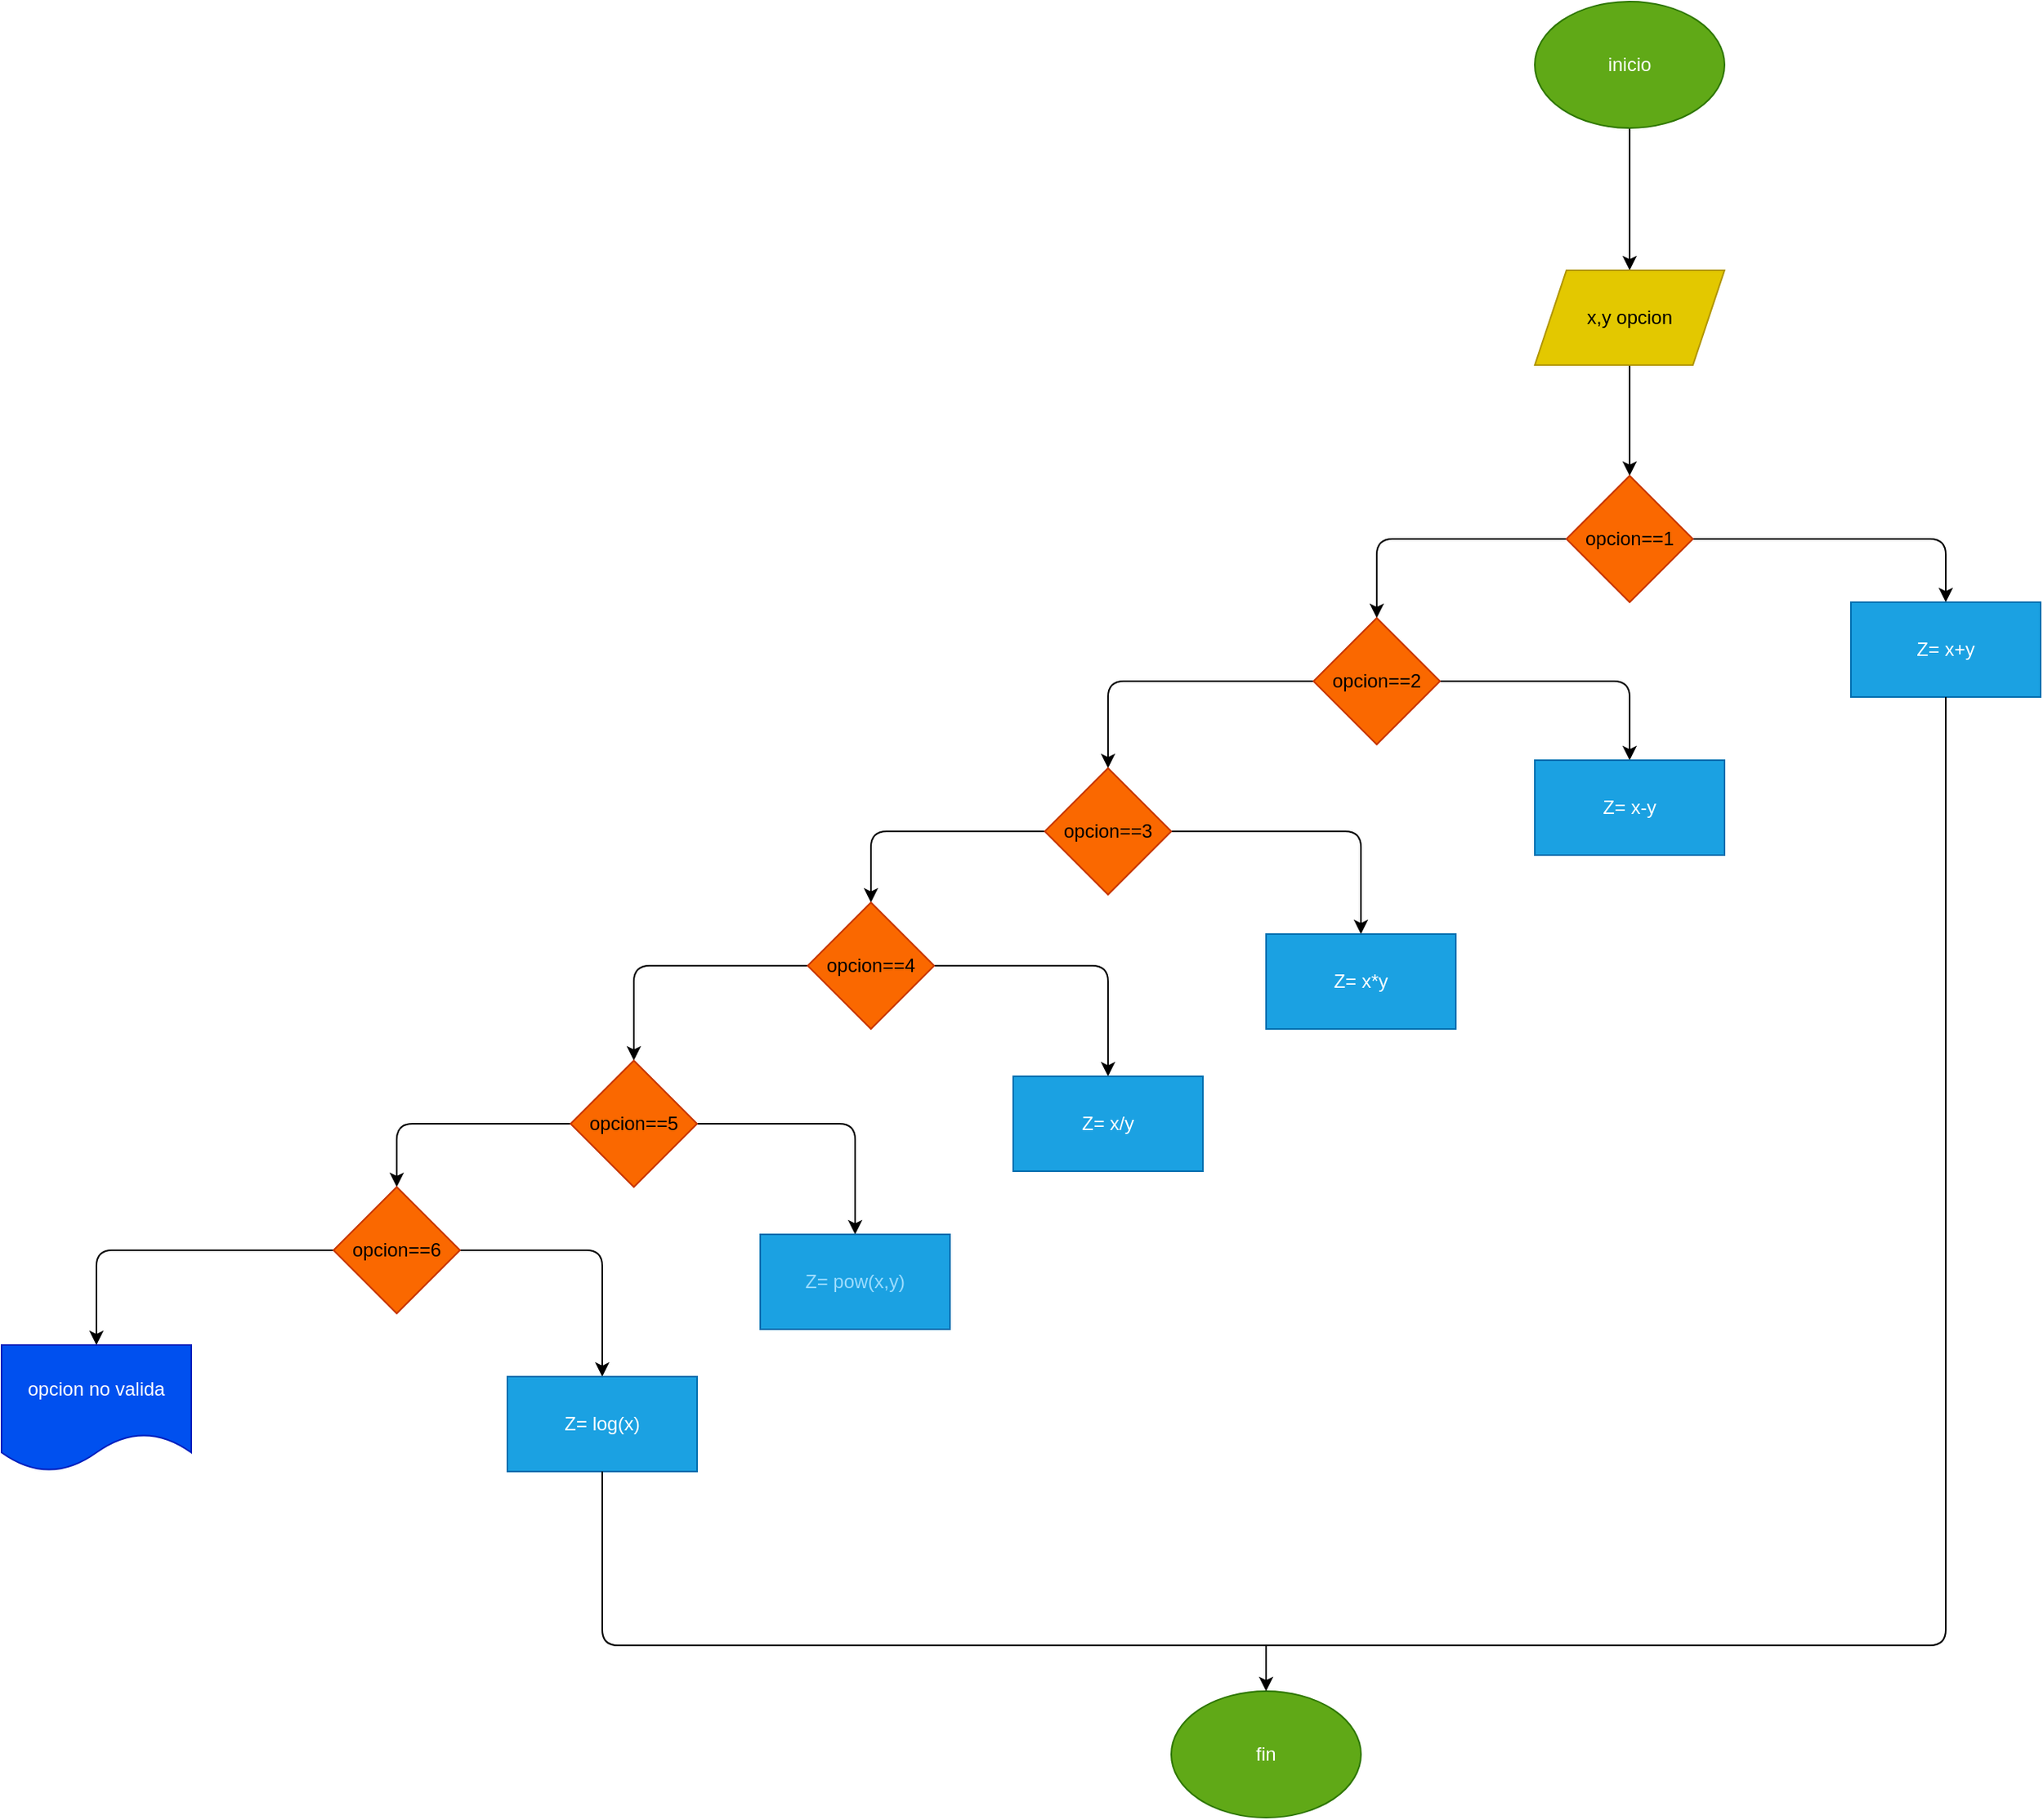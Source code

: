 <mxfile>
    <diagram id="W_CoitkL9l7rQ-i6Czl-" name="Página-1">
        <mxGraphModel dx="1838" dy="1217" grid="1" gridSize="10" guides="1" tooltips="1" connect="1" arrows="1" fold="1" page="1" pageScale="1" pageWidth="827" pageHeight="1169" math="0" shadow="0">
            <root>
                <mxCell id="0"/>
                <mxCell id="1" parent="0"/>
                <mxCell id="4" value="" style="edgeStyle=none;html=1;" parent="1" source="2" target="3" edge="1">
                    <mxGeometry relative="1" as="geometry"/>
                </mxCell>
                <mxCell id="2" value="inicio" style="ellipse;whiteSpace=wrap;html=1;fillColor=#60a917;fontColor=#ffffff;strokeColor=#2D7600;" parent="1" vertex="1">
                    <mxGeometry x="360" y="20" width="120" height="80" as="geometry"/>
                </mxCell>
                <mxCell id="6" value="" style="edgeStyle=none;html=1;" parent="1" source="3" target="5" edge="1">
                    <mxGeometry relative="1" as="geometry"/>
                </mxCell>
                <mxCell id="3" value="x,y opcion" style="shape=parallelogram;perimeter=parallelogramPerimeter;whiteSpace=wrap;html=1;fixedSize=1;fillColor=#e3c800;fontColor=#000000;strokeColor=#B09500;" parent="1" vertex="1">
                    <mxGeometry x="360" y="190" width="120" height="60" as="geometry"/>
                </mxCell>
                <mxCell id="8" value="" style="edgeStyle=none;html=1;" parent="1" source="5" target="7" edge="1">
                    <mxGeometry relative="1" as="geometry">
                        <Array as="points">
                            <mxPoint x="620" y="360"/>
                        </Array>
                    </mxGeometry>
                </mxCell>
                <mxCell id="10" value="" style="edgeStyle=none;html=1;" parent="1" source="5" target="9" edge="1">
                    <mxGeometry relative="1" as="geometry">
                        <Array as="points">
                            <mxPoint x="260" y="360"/>
                        </Array>
                    </mxGeometry>
                </mxCell>
                <mxCell id="5" value="opcion==1" style="rhombus;whiteSpace=wrap;html=1;fillColor=#fa6800;fontColor=#000000;strokeColor=#C73500;" parent="1" vertex="1">
                    <mxGeometry x="380" y="320" width="80" height="80" as="geometry"/>
                </mxCell>
                <mxCell id="7" value="Z= x+y" style="whiteSpace=wrap;html=1;fillColor=#1ba1e2;fontColor=#ffffff;strokeColor=#006EAF;" parent="1" vertex="1">
                    <mxGeometry x="560" y="400" width="120" height="60" as="geometry"/>
                </mxCell>
                <mxCell id="12" value="" style="edgeStyle=none;html=1;" parent="1" source="9" target="11" edge="1">
                    <mxGeometry relative="1" as="geometry">
                        <Array as="points">
                            <mxPoint x="420" y="450"/>
                        </Array>
                    </mxGeometry>
                </mxCell>
                <mxCell id="14" value="" style="edgeStyle=none;html=1;" parent="1" source="9" target="13" edge="1">
                    <mxGeometry relative="1" as="geometry">
                        <Array as="points">
                            <mxPoint x="90" y="450"/>
                        </Array>
                    </mxGeometry>
                </mxCell>
                <mxCell id="9" value="opcion==2" style="rhombus;whiteSpace=wrap;html=1;fillColor=#fa6800;fontColor=#000000;strokeColor=#C73500;" parent="1" vertex="1">
                    <mxGeometry x="220" y="410" width="80" height="80" as="geometry"/>
                </mxCell>
                <mxCell id="11" value="Z= x-y" style="whiteSpace=wrap;html=1;fillColor=#1ba1e2;fontColor=#ffffff;strokeColor=#006EAF;" parent="1" vertex="1">
                    <mxGeometry x="360" y="500" width="120" height="60" as="geometry"/>
                </mxCell>
                <mxCell id="16" value="" style="edgeStyle=none;html=1;" parent="1" source="13" target="15" edge="1">
                    <mxGeometry relative="1" as="geometry">
                        <Array as="points">
                            <mxPoint x="250" y="545"/>
                        </Array>
                    </mxGeometry>
                </mxCell>
                <mxCell id="18" value="" style="edgeStyle=none;html=1;" parent="1" source="13" target="17" edge="1">
                    <mxGeometry relative="1" as="geometry">
                        <Array as="points">
                            <mxPoint x="-60" y="545"/>
                        </Array>
                    </mxGeometry>
                </mxCell>
                <mxCell id="13" value="opcion==3" style="rhombus;whiteSpace=wrap;html=1;fillColor=#fa6800;fontColor=#000000;strokeColor=#C73500;" parent="1" vertex="1">
                    <mxGeometry x="50" y="505" width="80" height="80" as="geometry"/>
                </mxCell>
                <mxCell id="15" value="Z= x*y" style="whiteSpace=wrap;html=1;fillColor=#1ba1e2;fontColor=#ffffff;strokeColor=#006EAF;" parent="1" vertex="1">
                    <mxGeometry x="190" y="610" width="120" height="60" as="geometry"/>
                </mxCell>
                <mxCell id="22" value="" style="edgeStyle=none;html=1;" parent="1" source="17" target="21" edge="1">
                    <mxGeometry relative="1" as="geometry">
                        <Array as="points">
                            <mxPoint x="-210" y="630"/>
                        </Array>
                    </mxGeometry>
                </mxCell>
                <mxCell id="39" value="" style="edgeStyle=none;html=1;entryX=0.5;entryY=0;entryDx=0;entryDy=0;" parent="1" source="17" target="19" edge="1">
                    <mxGeometry relative="1" as="geometry">
                        <mxPoint x="170" y="700" as="targetPoint"/>
                        <Array as="points">
                            <mxPoint x="90" y="630"/>
                        </Array>
                    </mxGeometry>
                </mxCell>
                <mxCell id="17" value="opcion==4" style="rhombus;whiteSpace=wrap;html=1;fillColor=#fa6800;fontColor=#000000;strokeColor=#C73500;" parent="1" vertex="1">
                    <mxGeometry x="-100" y="590" width="80" height="80" as="geometry"/>
                </mxCell>
                <mxCell id="19" value="Z= x/y" style="whiteSpace=wrap;html=1;fillColor=#1ba1e2;fontColor=#ffffff;strokeColor=#006EAF;" parent="1" vertex="1">
                    <mxGeometry x="30" y="700" width="120" height="60" as="geometry"/>
                </mxCell>
                <mxCell id="24" value="" style="edgeStyle=none;html=1;" parent="1" source="21" target="23" edge="1">
                    <mxGeometry relative="1" as="geometry">
                        <Array as="points">
                            <mxPoint x="-70" y="730"/>
                        </Array>
                    </mxGeometry>
                </mxCell>
                <mxCell id="26" value="" style="edgeStyle=none;html=1;" parent="1" source="21" target="25" edge="1">
                    <mxGeometry relative="1" as="geometry">
                        <Array as="points">
                            <mxPoint x="-360" y="730"/>
                        </Array>
                    </mxGeometry>
                </mxCell>
                <mxCell id="21" value="opcion==5" style="rhombus;whiteSpace=wrap;html=1;fillColor=#fa6800;fontColor=#000000;strokeColor=#C73500;" parent="1" vertex="1">
                    <mxGeometry x="-250" y="690" width="80" height="80" as="geometry"/>
                </mxCell>
                <mxCell id="23" value="&lt;font color=&quot;#9cdcfe&quot;&gt;Z= pow(x,y)&lt;/font&gt;" style="whiteSpace=wrap;html=1;fillColor=#1ba1e2;fontColor=#ffffff;strokeColor=#006EAF;" parent="1" vertex="1">
                    <mxGeometry x="-130" y="800" width="120" height="60" as="geometry"/>
                </mxCell>
                <mxCell id="30" value="" style="edgeStyle=none;html=1;" parent="1" source="25" target="29" edge="1">
                    <mxGeometry relative="1" as="geometry">
                        <Array as="points">
                            <mxPoint x="-550" y="810"/>
                        </Array>
                    </mxGeometry>
                </mxCell>
                <mxCell id="32" value="" style="edgeStyle=none;html=1;entryX=0.5;entryY=0;entryDx=0;entryDy=0;" parent="1" source="25" target="27" edge="1">
                    <mxGeometry relative="1" as="geometry">
                        <mxPoint x="-220" y="840" as="targetPoint"/>
                        <Array as="points">
                            <mxPoint x="-230" y="810"/>
                        </Array>
                    </mxGeometry>
                </mxCell>
                <mxCell id="25" value="opcion==6" style="rhombus;whiteSpace=wrap;html=1;fillColor=#fa6800;fontColor=#000000;strokeColor=#C73500;" parent="1" vertex="1">
                    <mxGeometry x="-400" y="770" width="80" height="80" as="geometry"/>
                </mxCell>
                <mxCell id="27" value="Z= log(x)" style="whiteSpace=wrap;html=1;fillColor=#1ba1e2;fontColor=#ffffff;strokeColor=#006EAF;" parent="1" vertex="1">
                    <mxGeometry x="-290" y="890" width="120" height="60" as="geometry"/>
                </mxCell>
                <mxCell id="29" value="opcion no valida" style="shape=document;whiteSpace=wrap;html=1;boundedLbl=1;fillColor=#0050ef;fontColor=#ffffff;strokeColor=#001DBC;" parent="1" vertex="1">
                    <mxGeometry x="-610" y="870" width="120" height="80" as="geometry"/>
                </mxCell>
                <mxCell id="44" value="" style="endArrow=none;html=1;entryX=0.5;entryY=1;entryDx=0;entryDy=0;exitX=0.5;exitY=1;exitDx=0;exitDy=0;" parent="1" source="27" target="7" edge="1">
                    <mxGeometry width="50" height="50" relative="1" as="geometry">
                        <mxPoint x="420" y="1030" as="sourcePoint"/>
                        <mxPoint x="470" y="980" as="targetPoint"/>
                        <Array as="points">
                            <mxPoint x="-230" y="1060"/>
                            <mxPoint x="620" y="1060"/>
                        </Array>
                    </mxGeometry>
                </mxCell>
                <mxCell id="46" value="fin" style="ellipse;whiteSpace=wrap;html=1;fillColor=#60a917;fontColor=#ffffff;strokeColor=#2D7600;" vertex="1" parent="1">
                    <mxGeometry x="130" y="1089" width="120" height="80" as="geometry"/>
                </mxCell>
                <mxCell id="48" value="" style="endArrow=classic;html=1;entryX=0.5;entryY=0;entryDx=0;entryDy=0;" edge="1" parent="1" target="46">
                    <mxGeometry width="50" height="50" relative="1" as="geometry">
                        <mxPoint x="190" y="1060" as="sourcePoint"/>
                        <mxPoint x="420" y="1110" as="targetPoint"/>
                    </mxGeometry>
                </mxCell>
            </root>
        </mxGraphModel>
    </diagram>
</mxfile>